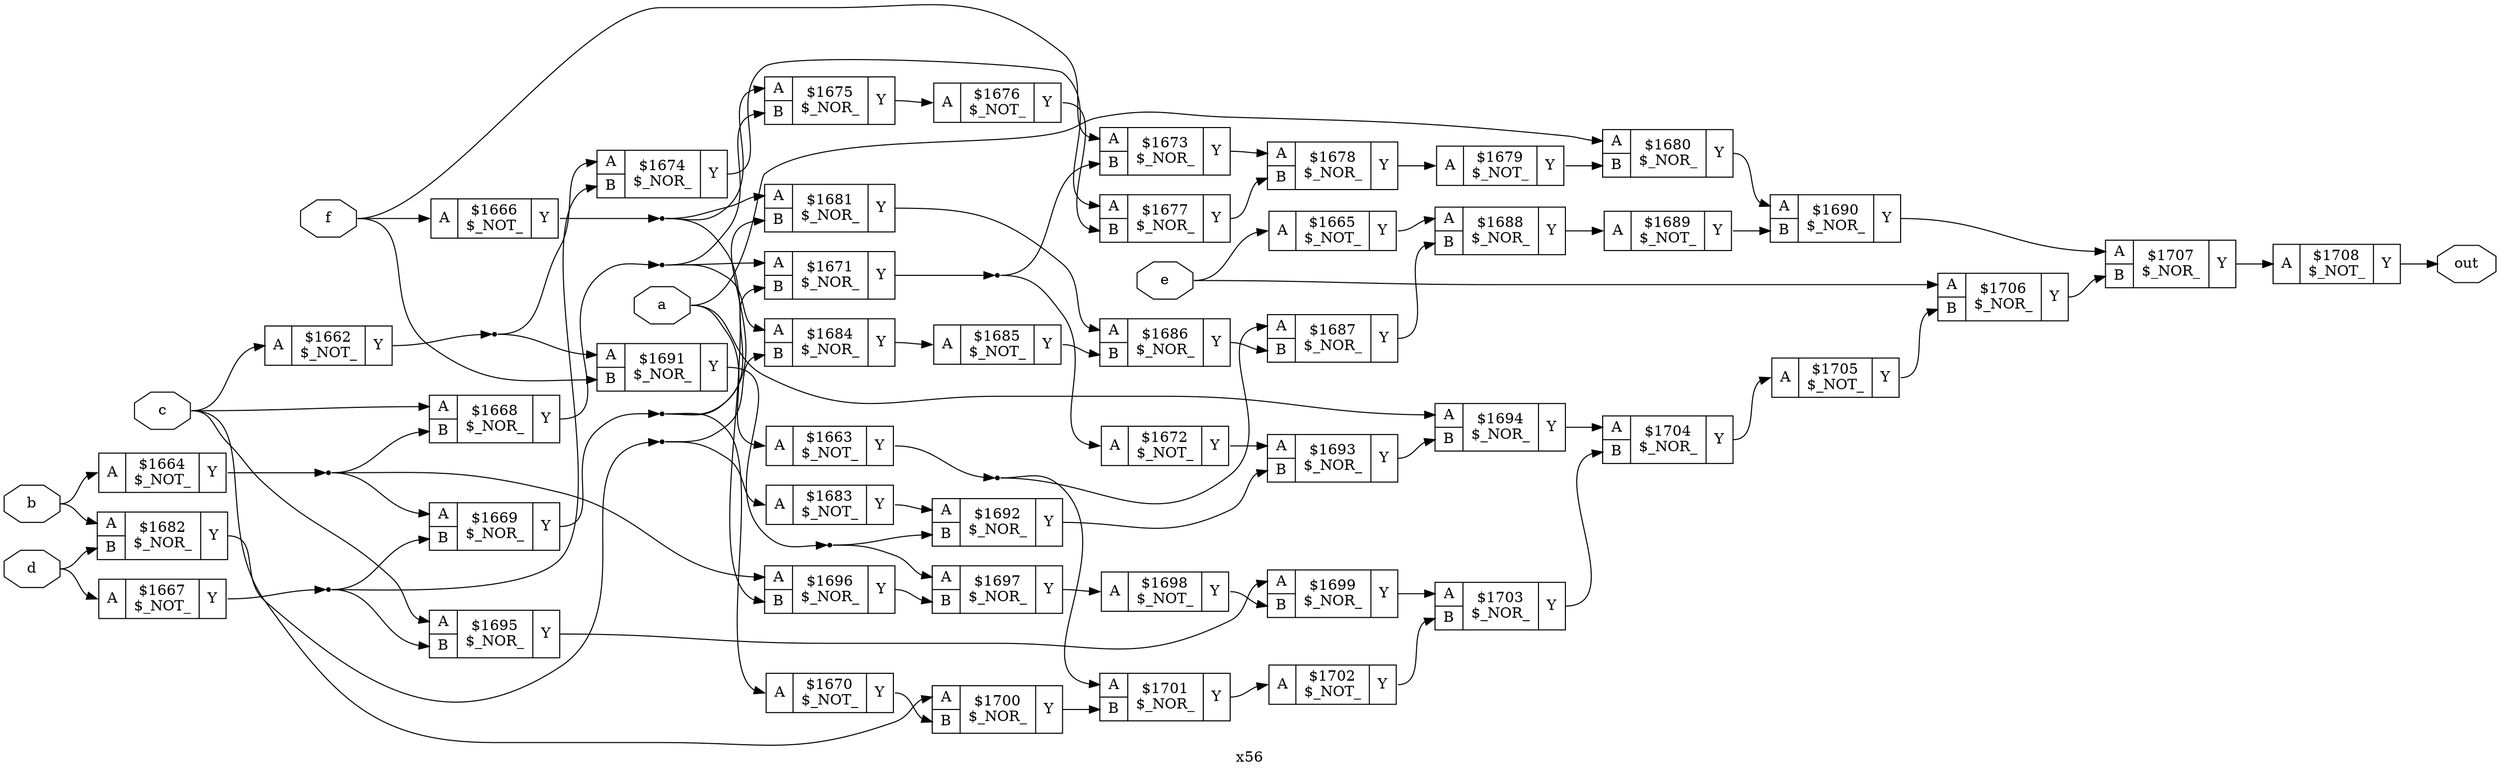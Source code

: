 digraph "x56" {
label="x56";
rankdir="LR";
remincross=true;
n47 [ shape=octagon, label="a", color="black", fontcolor="black" ];
n48 [ shape=octagon, label="b", color="black", fontcolor="black" ];
n49 [ shape=octagon, label="c", color="black", fontcolor="black" ];
n50 [ shape=octagon, label="d", color="black", fontcolor="black" ];
n51 [ shape=octagon, label="e", color="black", fontcolor="black" ];
n52 [ shape=octagon, label="f", color="black", fontcolor="black" ];
n53 [ shape=octagon, label="out", color="black", fontcolor="black" ];
c56 [ shape=record, label="{{<p54> A}|$1662\n$_NOT_|{<p55> Y}}" ];
c57 [ shape=record, label="{{<p54> A}|$1663\n$_NOT_|{<p55> Y}}" ];
c58 [ shape=record, label="{{<p54> A}|$1664\n$_NOT_|{<p55> Y}}" ];
c59 [ shape=record, label="{{<p54> A}|$1665\n$_NOT_|{<p55> Y}}" ];
c60 [ shape=record, label="{{<p54> A}|$1666\n$_NOT_|{<p55> Y}}" ];
c61 [ shape=record, label="{{<p54> A}|$1667\n$_NOT_|{<p55> Y}}" ];
c63 [ shape=record, label="{{<p54> A|<p62> B}|$1668\n$_NOR_|{<p55> Y}}" ];
c64 [ shape=record, label="{{<p54> A|<p62> B}|$1669\n$_NOR_|{<p55> Y}}" ];
c65 [ shape=record, label="{{<p54> A}|$1670\n$_NOT_|{<p55> Y}}" ];
c66 [ shape=record, label="{{<p54> A|<p62> B}|$1671\n$_NOR_|{<p55> Y}}" ];
c67 [ shape=record, label="{{<p54> A}|$1672\n$_NOT_|{<p55> Y}}" ];
c68 [ shape=record, label="{{<p54> A|<p62> B}|$1673\n$_NOR_|{<p55> Y}}" ];
c69 [ shape=record, label="{{<p54> A|<p62> B}|$1674\n$_NOR_|{<p55> Y}}" ];
c70 [ shape=record, label="{{<p54> A|<p62> B}|$1675\n$_NOR_|{<p55> Y}}" ];
c71 [ shape=record, label="{{<p54> A}|$1676\n$_NOT_|{<p55> Y}}" ];
c72 [ shape=record, label="{{<p54> A|<p62> B}|$1677\n$_NOR_|{<p55> Y}}" ];
c73 [ shape=record, label="{{<p54> A|<p62> B}|$1678\n$_NOR_|{<p55> Y}}" ];
c74 [ shape=record, label="{{<p54> A}|$1679\n$_NOT_|{<p55> Y}}" ];
c75 [ shape=record, label="{{<p54> A|<p62> B}|$1680\n$_NOR_|{<p55> Y}}" ];
c76 [ shape=record, label="{{<p54> A|<p62> B}|$1681\n$_NOR_|{<p55> Y}}" ];
c77 [ shape=record, label="{{<p54> A|<p62> B}|$1682\n$_NOR_|{<p55> Y}}" ];
c78 [ shape=record, label="{{<p54> A}|$1683\n$_NOT_|{<p55> Y}}" ];
c79 [ shape=record, label="{{<p54> A|<p62> B}|$1684\n$_NOR_|{<p55> Y}}" ];
c80 [ shape=record, label="{{<p54> A}|$1685\n$_NOT_|{<p55> Y}}" ];
c81 [ shape=record, label="{{<p54> A|<p62> B}|$1686\n$_NOR_|{<p55> Y}}" ];
c82 [ shape=record, label="{{<p54> A|<p62> B}|$1687\n$_NOR_|{<p55> Y}}" ];
c83 [ shape=record, label="{{<p54> A|<p62> B}|$1688\n$_NOR_|{<p55> Y}}" ];
c84 [ shape=record, label="{{<p54> A}|$1689\n$_NOT_|{<p55> Y}}" ];
c85 [ shape=record, label="{{<p54> A|<p62> B}|$1690\n$_NOR_|{<p55> Y}}" ];
c86 [ shape=record, label="{{<p54> A|<p62> B}|$1691\n$_NOR_|{<p55> Y}}" ];
c87 [ shape=record, label="{{<p54> A|<p62> B}|$1692\n$_NOR_|{<p55> Y}}" ];
c88 [ shape=record, label="{{<p54> A|<p62> B}|$1693\n$_NOR_|{<p55> Y}}" ];
c89 [ shape=record, label="{{<p54> A|<p62> B}|$1694\n$_NOR_|{<p55> Y}}" ];
c90 [ shape=record, label="{{<p54> A|<p62> B}|$1695\n$_NOR_|{<p55> Y}}" ];
c91 [ shape=record, label="{{<p54> A|<p62> B}|$1696\n$_NOR_|{<p55> Y}}" ];
c92 [ shape=record, label="{{<p54> A|<p62> B}|$1697\n$_NOR_|{<p55> Y}}" ];
c93 [ shape=record, label="{{<p54> A}|$1698\n$_NOT_|{<p55> Y}}" ];
c94 [ shape=record, label="{{<p54> A|<p62> B}|$1699\n$_NOR_|{<p55> Y}}" ];
c95 [ shape=record, label="{{<p54> A|<p62> B}|$1700\n$_NOR_|{<p55> Y}}" ];
c96 [ shape=record, label="{{<p54> A|<p62> B}|$1701\n$_NOR_|{<p55> Y}}" ];
c97 [ shape=record, label="{{<p54> A}|$1702\n$_NOT_|{<p55> Y}}" ];
c98 [ shape=record, label="{{<p54> A|<p62> B}|$1703\n$_NOR_|{<p55> Y}}" ];
c99 [ shape=record, label="{{<p54> A|<p62> B}|$1704\n$_NOR_|{<p55> Y}}" ];
c100 [ shape=record, label="{{<p54> A}|$1705\n$_NOT_|{<p55> Y}}" ];
c101 [ shape=record, label="{{<p54> A|<p62> B}|$1706\n$_NOR_|{<p55> Y}}" ];
c102 [ shape=record, label="{{<p54> A|<p62> B}|$1707\n$_NOR_|{<p55> Y}}" ];
c103 [ shape=record, label="{{<p54> A}|$1708\n$_NOT_|{<p55> Y}}" ];
n1 [ shape=point ];
c58:p55:e -> n1:w [color="black", label=""];
n1:e -> c63:p62:w [color="black", label=""];
n1:e -> c64:p54:w [color="black", label=""];
n1:e -> c91:p54:w [color="black", label=""];
c68:p55:e -> c73:p54:w [color="black", label=""];
c69:p55:e -> c72:p54:w [color="black", label=""];
c70:p55:e -> c71:p54:w [color="black", label=""];
c71:p55:e -> c72:p62:w [color="black", label=""];
c72:p55:e -> c73:p62:w [color="black", label=""];
c73:p55:e -> c74:p54:w [color="black", label=""];
c74:p55:e -> c75:p62:w [color="black", label=""];
c75:p55:e -> c85:p54:w [color="black", label=""];
c76:p55:e -> c81:p54:w [color="black", label=""];
n19 [ shape=point ];
c77:p55:e -> n19:w [color="black", label=""];
n19:e -> c78:p54:w [color="black", label=""];
n19:e -> c79:p62:w [color="black", label=""];
c59:p55:e -> c83:p54:w [color="black", label=""];
c78:p55:e -> c87:p54:w [color="black", label=""];
c79:p55:e -> c80:p54:w [color="black", label=""];
c80:p55:e -> c81:p62:w [color="black", label=""];
c81:p55:e -> c82:p62:w [color="black", label=""];
c82:p55:e -> c83:p62:w [color="black", label=""];
c83:p55:e -> c84:p54:w [color="black", label=""];
c84:p55:e -> c85:p62:w [color="black", label=""];
c85:p55:e -> c102:p54:w [color="black", label=""];
n28 [ shape=point ];
c86:p55:e -> n28:w [color="black", label=""];
n28:e -> c87:p62:w [color="black", label=""];
n28:e -> c92:p54:w [color="black", label=""];
c87:p55:e -> c88:p62:w [color="black", label=""];
n3 [ shape=point ];
c60:p55:e -> n3:w [color="black", label=""];
n3:e -> c70:p54:w [color="black", label=""];
n3:e -> c76:p54:w [color="black", label=""];
n3:e -> c91:p62:w [color="black", label=""];
c88:p55:e -> c89:p62:w [color="black", label=""];
c89:p55:e -> c99:p54:w [color="black", label=""];
c90:p55:e -> c94:p54:w [color="black", label=""];
c91:p55:e -> c92:p62:w [color="black", label=""];
c92:p55:e -> c93:p54:w [color="black", label=""];
c93:p55:e -> c94:p62:w [color="black", label=""];
c94:p55:e -> c98:p54:w [color="black", label=""];
c95:p55:e -> c96:p62:w [color="black", label=""];
c96:p55:e -> c97:p54:w [color="black", label=""];
c97:p55:e -> c98:p62:w [color="black", label=""];
n4 [ shape=point ];
c61:p55:e -> n4:w [color="black", label=""];
n4:e -> c64:p62:w [color="black", label=""];
n4:e -> c69:p62:w [color="black", label=""];
n4:e -> c90:p62:w [color="black", label=""];
c98:p55:e -> c99:p62:w [color="black", label=""];
c99:p55:e -> c100:p54:w [color="black", label=""];
c100:p55:e -> c101:p62:w [color="black", label=""];
c101:p55:e -> c102:p62:w [color="black", label=""];
c102:p55:e -> c103:p54:w [color="black", label=""];
n45 [ shape=point ];
c56:p55:e -> n45:w [color="black", label=""];
n45:e -> c69:p54:w [color="black", label=""];
n45:e -> c86:p54:w [color="black", label=""];
n46 [ shape=point ];
c57:p55:e -> n46:w [color="black", label=""];
n46:e -> c82:p54:w [color="black", label=""];
n46:e -> c96:p54:w [color="black", label=""];
n47:e -> c57:p54:w [color="black", label=""];
n47:e -> c75:p54:w [color="black", label=""];
n47:e -> c89:p54:w [color="black", label=""];
n48:e -> c58:p54:w [color="black", label=""];
n48:e -> c77:p54:w [color="black", label=""];
n49:e -> c56:p54:w [color="black", label=""];
n49:e -> c63:p54:w [color="black", label=""];
n49:e -> c90:p54:w [color="black", label=""];
n49:e -> c95:p54:w [color="black", label=""];
n5 [ shape=point ];
c63:p55:e -> n5:w [color="black", label=""];
n5:e -> c66:p54:w [color="black", label=""];
n5:e -> c70:p62:w [color="black", label=""];
n5:e -> c79:p54:w [color="black", label=""];
n50:e -> c61:p54:w [color="black", label=""];
n50:e -> c77:p62:w [color="black", label=""];
n51:e -> c101:p54:w [color="black", label=""];
n51:e -> c59:p54:w [color="black", label=""];
n52:e -> c60:p54:w [color="black", label=""];
n52:e -> c68:p54:w [color="black", label=""];
n52:e -> c86:p62:w [color="black", label=""];
c103:p55:e -> n53:w [color="black", label=""];
n6 [ shape=point ];
c64:p55:e -> n6:w [color="black", label=""];
n6:e -> c65:p54:w [color="black", label=""];
n6:e -> c66:p62:w [color="black", label=""];
n6:e -> c76:p62:w [color="black", label=""];
c65:p55:e -> c95:p62:w [color="black", label=""];
n8 [ shape=point ];
c66:p55:e -> n8:w [color="black", label=""];
n8:e -> c67:p54:w [color="black", label=""];
n8:e -> c68:p62:w [color="black", label=""];
c67:p55:e -> c88:p54:w [color="black", label=""];
}
